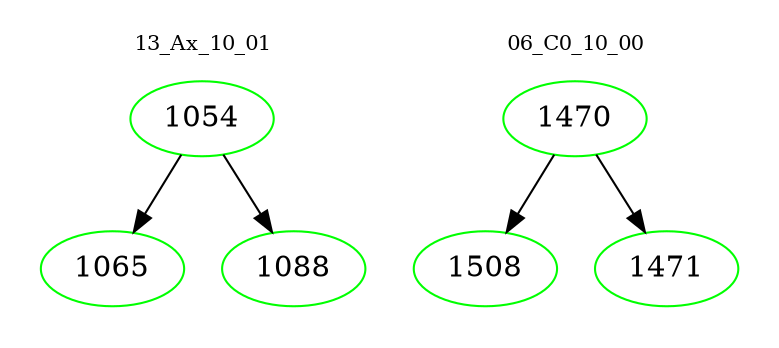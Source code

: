 digraph{
subgraph cluster_0 {
color = white
label = "13_Ax_10_01";
fontsize=10;
T0_1054 [label="1054", color="green"]
T0_1054 -> T0_1065 [color="black"]
T0_1065 [label="1065", color="green"]
T0_1054 -> T0_1088 [color="black"]
T0_1088 [label="1088", color="green"]
}
subgraph cluster_1 {
color = white
label = "06_C0_10_00";
fontsize=10;
T1_1470 [label="1470", color="green"]
T1_1470 -> T1_1508 [color="black"]
T1_1508 [label="1508", color="green"]
T1_1470 -> T1_1471 [color="black"]
T1_1471 [label="1471", color="green"]
}
}
